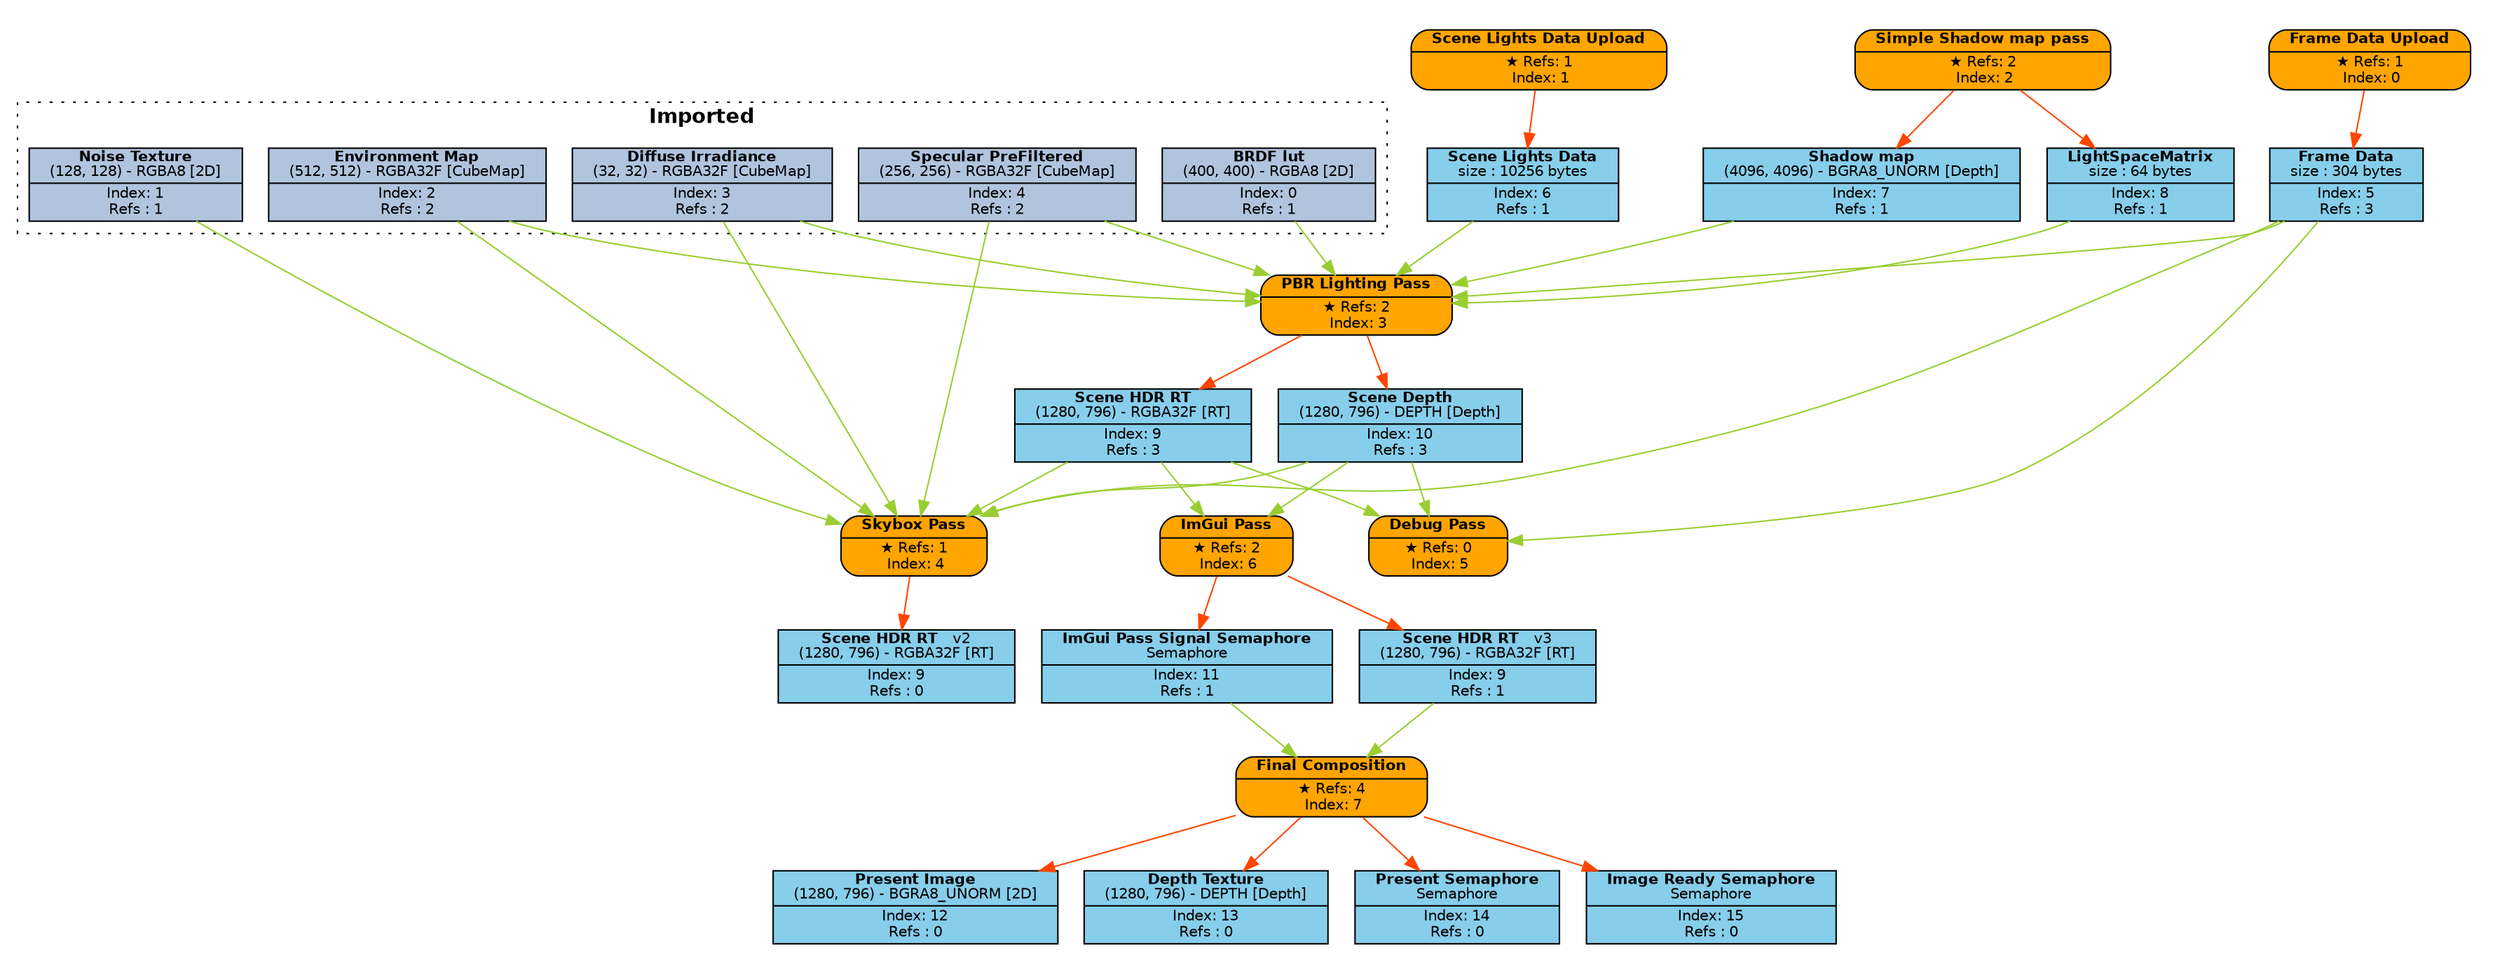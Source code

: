 digraph FrameGraph {
graph [style=invis, rankdir="TB" ordering=out, splines=spline]
node [shape=record, fontname="helvetica", fontsize=10, margin="0.2,0.03"]

P0 [label=<{ {<B>Frame Data Upload</B>} | {&#x2605; Refs: 1<BR/> Index: 0} }> style="rounded,filled", fillcolor=orange]
P1 [label=<{ {<B>Scene Lights Data Upload</B>} | {&#x2605; Refs: 1<BR/> Index: 1} }> style="rounded,filled", fillcolor=orange]
P2 [label=<{ {<B>Simple Shadow map pass</B>} | {&#x2605; Refs: 2<BR/> Index: 2} }> style="rounded,filled", fillcolor=orange]
P3 [label=<{ {<B>PBR Lighting Pass</B>} | {&#x2605; Refs: 2<BR/> Index: 3} }> style="rounded,filled", fillcolor=orange]
P4 [label=<{ {<B>Skybox Pass</B>} | {&#x2605; Refs: 1<BR/> Index: 4} }> style="rounded,filled", fillcolor=orange]
P5 [label=<{ {<B>Debug Pass</B>} | {&#x2605; Refs: 0<BR/> Index: 5} }> style="rounded,filled", fillcolor=orange]
P6 [label=<{ {<B>ImGui Pass</B>} | {&#x2605; Refs: 2<BR/> Index: 6} }> style="rounded,filled", fillcolor=orange]
P7 [label=<{ {<B>Final Composition</B>} | {&#x2605; Refs: 4<BR/> Index: 7} }> style="rounded,filled", fillcolor=orange]

R0_1 [label=<{ {<B>BRDF lut</B><BR/>(400, 400) - RGBA8 [2D]} | {Index: 0<BR/>Refs : 1} }> style=filled, fillcolor=lightsteelblue]
R1_1 [label=<{ {<B>Noise Texture</B><BR/>(128, 128) - RGBA8 [2D]} | {Index: 1<BR/>Refs : 1} }> style=filled, fillcolor=lightsteelblue]
R2_1 [label=<{ {<B>Environment Map</B><BR/>(512, 512) - RGBA32F [CubeMap]} | {Index: 2<BR/>Refs : 2} }> style=filled, fillcolor=lightsteelblue]
R3_1 [label=<{ {<B>Diffuse Irradiance</B><BR/>(32, 32) - RGBA32F [CubeMap]} | {Index: 3<BR/>Refs : 2} }> style=filled, fillcolor=lightsteelblue]
R4_1 [label=<{ {<B>Specular PreFiltered</B><BR/>(256, 256) - RGBA32F [CubeMap]} | {Index: 4<BR/>Refs : 2} }> style=filled, fillcolor=lightsteelblue]
R5_1 [label=<{ {<B>Frame Data</B><BR/>size : 304 bytes} | {Index: 5<BR/>Refs : 3} }> style=filled, fillcolor=skyblue]
R6_1 [label=<{ {<B>Scene Lights Data</B><BR/>size : 10256 bytes} | {Index: 6<BR/>Refs : 1} }> style=filled, fillcolor=skyblue]
R7_1 [label=<{ {<B>Shadow map</B><BR/>(4096, 4096) - BGRA8_UNORM [Depth]} | {Index: 7<BR/>Refs : 1} }> style=filled, fillcolor=skyblue]
R8_1 [label=<{ {<B>LightSpaceMatrix</B><BR/>size : 64 bytes} | {Index: 8<BR/>Refs : 1} }> style=filled, fillcolor=skyblue]
R9_1 [label=<{ {<B>Scene HDR RT</B><BR/>(1280, 796) - RGBA32F [RT]} | {Index: 9<BR/>Refs : 3} }> style=filled, fillcolor=skyblue]
R10_1 [label=<{ {<B>Scene Depth</B><BR/>(1280, 796) - DEPTH [Depth]} | {Index: 10<BR/>Refs : 3} }> style=filled, fillcolor=skyblue]
R9_2 [label=<{ {<B>Scene HDR RT</B>   <FONT>v2</FONT><BR/>(1280, 796) - RGBA32F [RT]} | {Index: 9<BR/>Refs : 0} }> style=filled, fillcolor=skyblue]
R11_1 [label=<{ {<B>ImGui Pass Signal Semaphore</B><BR/>Semaphore} | {Index: 11<BR/>Refs : 1} }> style=filled, fillcolor=skyblue]
R9_3 [label=<{ {<B>Scene HDR RT</B>   <FONT>v3</FONT><BR/>(1280, 796) - RGBA32F [RT]} | {Index: 9<BR/>Refs : 1} }> style=filled, fillcolor=skyblue]
R12_1 [label=<{ {<B>Present Image</B><BR/>(1280, 796) - BGRA8_UNORM [2D]} | {Index: 12<BR/>Refs : 0} }> style=filled, fillcolor=skyblue]
R13_1 [label=<{ {<B>Depth Texture</B><BR/>(1280, 796) - DEPTH [Depth]} | {Index: 13<BR/>Refs : 0} }> style=filled, fillcolor=skyblue]
R14_1 [label=<{ {<B>Present Semaphore</B><BR/>Semaphore} | {Index: 14<BR/>Refs : 0} }> style=filled, fillcolor=skyblue]
R15_1 [label=<{ {<B>Image Ready Semaphore</B><BR/>Semaphore} | {Index: 15<BR/>Refs : 0} }> style=filled, fillcolor=skyblue]

P0 -> { R5_1 } [color=orangered]
P1 -> { R6_1 } [color=orangered]
P2 -> { R7_1 R8_1 } [color=orangered]
P3 -> { R9_1 R10_1 } [color=orangered]
P4 -> { R9_2 } [color=orangered]
P5 -> { } [color=orangered]
P6 -> { R9_3 R11_1 } [color=orangered]
P7 -> { R12_1 R13_1 R14_1 R15_1 } [color=orangered]

R0_1 -> { P3 } [color=olivedrab3]
R1_1 -> { P4 } [color=olivedrab3]
R2_1 -> { P3 P4 } [color=olivedrab3]
R3_1 -> { P3 P4 } [color=olivedrab3]
R4_1 -> { P3 P4 } [color=olivedrab3]
R5_1 -> { P3 P4 P5 } [color=olivedrab3]
R6_1 -> { P3 } [color=olivedrab3]
R7_1 -> { P3 } [color=olivedrab3]
R8_1 -> { P3 } [color=olivedrab3]
R9_1 -> { P4 P5 P6 } [color=olivedrab3]
R10_1 -> { P4 P5 P6 } [color=olivedrab3]
R9_2 -> { } [color=olivedrab3]
R11_1 -> { P7 } [color=olivedrab3]
R9_3 -> { P7 } [color=olivedrab3]
R12_1 -> { } [color=olivedrab3]
R13_1 -> { } [color=olivedrab3]
R14_1 -> { } [color=olivedrab3]
R15_1 -> { } [color=olivedrab3]

subgraph cluster_0 {
P0 R5_1 
}
subgraph cluster_1 {
P1 R6_1 
}
subgraph cluster_2 {
P2 R7_1 R8_1 
}
subgraph cluster_3 {
P3 R9_1 R10_1 
}
subgraph cluster_4 {
P4 
}
subgraph cluster_5 {
P5 
}
subgraph cluster_6 {
P6 R11_1 
}
subgraph cluster_7 {
P7 R12_1 R13_1 R14_1 R15_1 
}

subgraph cluster_imported_resources {
graph [style=dotted, fontname="helvetica", label=< <B>Imported</B> >]
R0_1 R1_1 R2_1 R3_1 R4_1 
}

}
